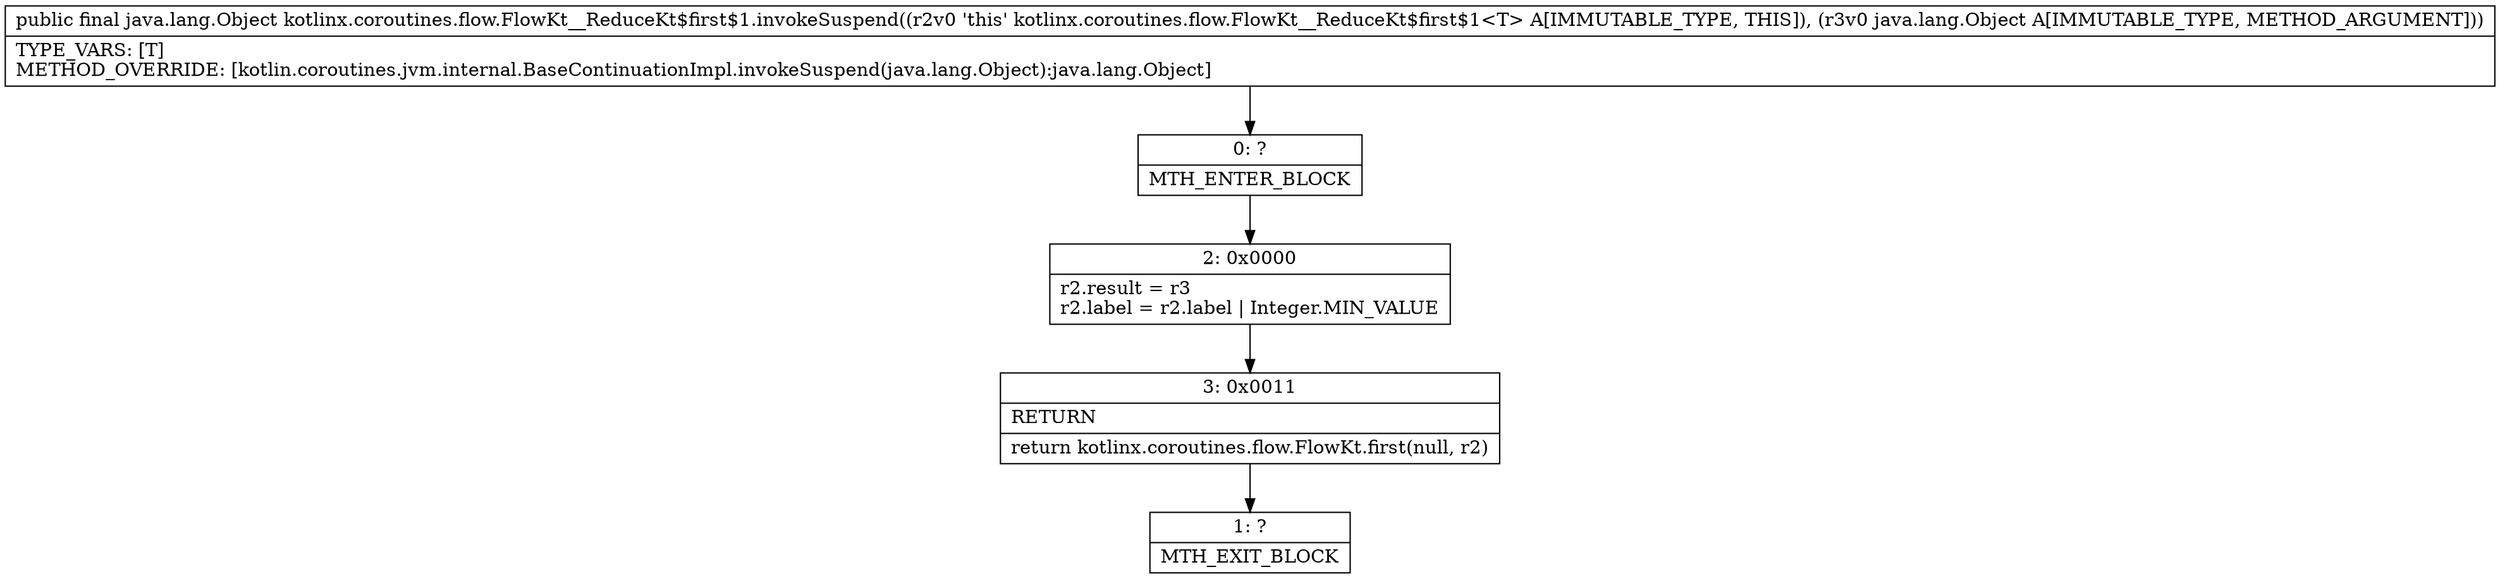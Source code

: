 digraph "CFG forkotlinx.coroutines.flow.FlowKt__ReduceKt$first$1.invokeSuspend(Ljava\/lang\/Object;)Ljava\/lang\/Object;" {
Node_0 [shape=record,label="{0\:\ ?|MTH_ENTER_BLOCK\l}"];
Node_2 [shape=record,label="{2\:\ 0x0000|r2.result = r3\lr2.label = r2.label \| Integer.MIN_VALUE\l}"];
Node_3 [shape=record,label="{3\:\ 0x0011|RETURN\l|return kotlinx.coroutines.flow.FlowKt.first(null, r2)\l}"];
Node_1 [shape=record,label="{1\:\ ?|MTH_EXIT_BLOCK\l}"];
MethodNode[shape=record,label="{public final java.lang.Object kotlinx.coroutines.flow.FlowKt__ReduceKt$first$1.invokeSuspend((r2v0 'this' kotlinx.coroutines.flow.FlowKt__ReduceKt$first$1\<T\> A[IMMUTABLE_TYPE, THIS]), (r3v0 java.lang.Object A[IMMUTABLE_TYPE, METHOD_ARGUMENT]))  | TYPE_VARS: [T]\lMETHOD_OVERRIDE: [kotlin.coroutines.jvm.internal.BaseContinuationImpl.invokeSuspend(java.lang.Object):java.lang.Object]\l}"];
MethodNode -> Node_0;Node_0 -> Node_2;
Node_2 -> Node_3;
Node_3 -> Node_1;
}

